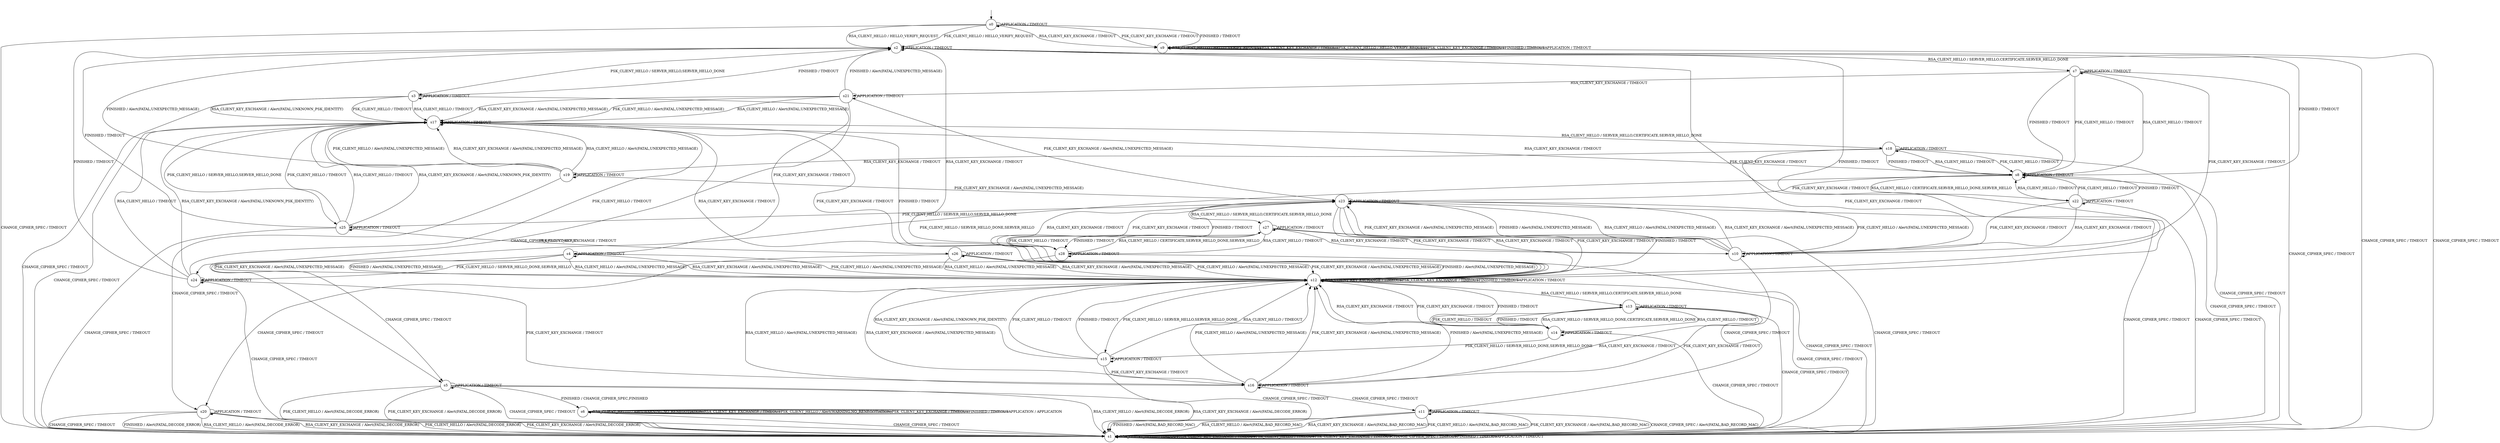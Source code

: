 digraph g {
__start0 [label="" shape="none"];

	s0 [shape="circle" label="s0"];
	s1 [shape="circle" label="s1"];
	s2 [shape="circle" label="s2"];
	s3 [shape="circle" label="s3"];
	s4 [shape="circle" label="s4"];
	s5 [shape="circle" label="s5"];
	s6 [shape="circle" label="s6"];
	s7 [shape="circle" label="s7"];
	s8 [shape="circle" label="s8"];
	s9 [shape="circle" label="s9"];
	s10 [shape="circle" label="s10"];
	s11 [shape="circle" label="s11"];
	s12 [shape="circle" label="s12"];
	s13 [shape="circle" label="s13"];
	s14 [shape="circle" label="s14"];
	s15 [shape="circle" label="s15"];
	s16 [shape="circle" label="s16"];
	s17 [shape="circle" label="s17"];
	s18 [shape="circle" label="s18"];
	s19 [shape="circle" label="s19"];
	s20 [shape="circle" label="s20"];
	s21 [shape="circle" label="s21"];
	s22 [shape="circle" label="s22"];
	s23 [shape="circle" label="s23"];
	s24 [shape="circle" label="s24"];
	s25 [shape="circle" label="s25"];
	s26 [shape="circle" label="s26"];
	s27 [shape="circle" label="s27"];
	s28 [shape="circle" label="s28"];
	s0 -> s2 [label="RSA_CLIENT_HELLO / HELLO_VERIFY_REQUEST"];
	s0 -> s9 [label="RSA_CLIENT_KEY_EXCHANGE / TIMEOUT"];
	s0 -> s2 [label="PSK_CLIENT_HELLO / HELLO_VERIFY_REQUEST"];
	s0 -> s9 [label="PSK_CLIENT_KEY_EXCHANGE / TIMEOUT"];
	s0 -> s1 [label="CHANGE_CIPHER_SPEC / TIMEOUT"];
	s0 -> s9 [label="FINISHED / TIMEOUT"];
	s0 -> s0 [label="APPLICATION / TIMEOUT"];
	s1 -> s1 [label="RSA_CLIENT_HELLO / TIMEOUT"];
	s1 -> s1 [label="RSA_CLIENT_KEY_EXCHANGE / TIMEOUT"];
	s1 -> s1 [label="PSK_CLIENT_HELLO / TIMEOUT"];
	s1 -> s1 [label="PSK_CLIENT_KEY_EXCHANGE / TIMEOUT"];
	s1 -> s1 [label="CHANGE_CIPHER_SPEC / TIMEOUT"];
	s1 -> s1 [label="FINISHED / TIMEOUT"];
	s1 -> s1 [label="APPLICATION / TIMEOUT"];
	s2 -> s7 [label="RSA_CLIENT_HELLO / SERVER_HELLO,CERTIFICATE,SERVER_HELLO_DONE"];
	s2 -> s12 [label="RSA_CLIENT_KEY_EXCHANGE / TIMEOUT"];
	s2 -> s3 [label="PSK_CLIENT_HELLO / SERVER_HELLO,SERVER_HELLO_DONE"];
	s2 -> s12 [label="PSK_CLIENT_KEY_EXCHANGE / TIMEOUT"];
	s2 -> s1 [label="CHANGE_CIPHER_SPEC / TIMEOUT"];
	s2 -> s12 [label="FINISHED / TIMEOUT"];
	s2 -> s2 [label="APPLICATION / TIMEOUT"];
	s3 -> s17 [label="RSA_CLIENT_HELLO / TIMEOUT"];
	s3 -> s17 [label="RSA_CLIENT_KEY_EXCHANGE / Alert(FATAL,UNKNOWN_PSK_IDENTITY)"];
	s3 -> s17 [label="PSK_CLIENT_HELLO / TIMEOUT"];
	s3 -> s4 [label="PSK_CLIENT_KEY_EXCHANGE / TIMEOUT"];
	s3 -> s1 [label="CHANGE_CIPHER_SPEC / TIMEOUT"];
	s3 -> s2 [label="FINISHED / TIMEOUT"];
	s3 -> s3 [label="APPLICATION / TIMEOUT"];
	s4 -> s12 [label="RSA_CLIENT_HELLO / Alert(FATAL,UNEXPECTED_MESSAGE)"];
	s4 -> s12 [label="RSA_CLIENT_KEY_EXCHANGE / Alert(FATAL,UNEXPECTED_MESSAGE)"];
	s4 -> s12 [label="PSK_CLIENT_HELLO / Alert(FATAL,UNEXPECTED_MESSAGE)"];
	s4 -> s12 [label="PSK_CLIENT_KEY_EXCHANGE / Alert(FATAL,UNEXPECTED_MESSAGE)"];
	s4 -> s5 [label="CHANGE_CIPHER_SPEC / TIMEOUT"];
	s4 -> s12 [label="FINISHED / Alert(FATAL,UNEXPECTED_MESSAGE)"];
	s4 -> s4 [label="APPLICATION / TIMEOUT"];
	s5 -> s1 [label="RSA_CLIENT_HELLO / Alert(FATAL,DECODE_ERROR)"];
	s5 -> s1 [label="RSA_CLIENT_KEY_EXCHANGE / Alert(FATAL,DECODE_ERROR)"];
	s5 -> s1 [label="PSK_CLIENT_HELLO / Alert(FATAL,DECODE_ERROR)"];
	s5 -> s1 [label="PSK_CLIENT_KEY_EXCHANGE / Alert(FATAL,DECODE_ERROR)"];
	s5 -> s1 [label="CHANGE_CIPHER_SPEC / TIMEOUT"];
	s5 -> s6 [label="FINISHED / CHANGE_CIPHER_SPEC,FINISHED"];
	s5 -> s5 [label="APPLICATION / TIMEOUT"];
	s6 -> s6 [label="RSA_CLIENT_HELLO / Alert(WARNING,NO_RENEGOTIATION)"];
	s6 -> s6 [label="RSA_CLIENT_KEY_EXCHANGE / TIMEOUT"];
	s6 -> s6 [label="PSK_CLIENT_HELLO / Alert(WARNING,NO_RENEGOTIATION)"];
	s6 -> s6 [label="PSK_CLIENT_KEY_EXCHANGE / TIMEOUT"];
	s6 -> s1 [label="CHANGE_CIPHER_SPEC / TIMEOUT"];
	s6 -> s6 [label="FINISHED / TIMEOUT"];
	s6 -> s6 [label="APPLICATION / APPLICATION"];
	s7 -> s8 [label="RSA_CLIENT_HELLO / TIMEOUT"];
	s7 -> s21 [label="RSA_CLIENT_KEY_EXCHANGE / TIMEOUT"];
	s7 -> s8 [label="PSK_CLIENT_HELLO / TIMEOUT"];
	s7 -> s10 [label="PSK_CLIENT_KEY_EXCHANGE / TIMEOUT"];
	s7 -> s1 [label="CHANGE_CIPHER_SPEC / TIMEOUT"];
	s7 -> s8 [label="FINISHED / TIMEOUT"];
	s7 -> s7 [label="APPLICATION / TIMEOUT"];
	s8 -> s22 [label="RSA_CLIENT_HELLO / CERTIFICATE,SERVER_HELLO_DONE,SERVER_HELLO"];
	s8 -> s17 [label="RSA_CLIENT_KEY_EXCHANGE / TIMEOUT"];
	s8 -> s24 [label="PSK_CLIENT_HELLO / SERVER_HELLO_DONE,SERVER_HELLO"];
	s8 -> s23 [label="PSK_CLIENT_KEY_EXCHANGE / TIMEOUT"];
	s8 -> s1 [label="CHANGE_CIPHER_SPEC / TIMEOUT"];
	s8 -> s2 [label="FINISHED / TIMEOUT"];
	s8 -> s8 [label="APPLICATION / TIMEOUT"];
	s9 -> s9 [label="RSA_CLIENT_HELLO / HELLO_VERIFY_REQUEST"];
	s9 -> s9 [label="RSA_CLIENT_KEY_EXCHANGE / TIMEOUT"];
	s9 -> s9 [label="PSK_CLIENT_HELLO / HELLO_VERIFY_REQUEST"];
	s9 -> s9 [label="PSK_CLIENT_KEY_EXCHANGE / TIMEOUT"];
	s9 -> s1 [label="CHANGE_CIPHER_SPEC / TIMEOUT"];
	s9 -> s9 [label="FINISHED / TIMEOUT"];
	s9 -> s9 [label="APPLICATION / TIMEOUT"];
	s10 -> s23 [label="RSA_CLIENT_HELLO / Alert(FATAL,UNEXPECTED_MESSAGE)"];
	s10 -> s23 [label="RSA_CLIENT_KEY_EXCHANGE / Alert(FATAL,UNEXPECTED_MESSAGE)"];
	s10 -> s23 [label="PSK_CLIENT_HELLO / Alert(FATAL,UNEXPECTED_MESSAGE)"];
	s10 -> s23 [label="PSK_CLIENT_KEY_EXCHANGE / Alert(FATAL,UNEXPECTED_MESSAGE)"];
	s10 -> s11 [label="CHANGE_CIPHER_SPEC / TIMEOUT"];
	s10 -> s23 [label="FINISHED / Alert(FATAL,UNEXPECTED_MESSAGE)"];
	s10 -> s10 [label="APPLICATION / TIMEOUT"];
	s11 -> s1 [label="RSA_CLIENT_HELLO / Alert(FATAL,BAD_RECORD_MAC)"];
	s11 -> s1 [label="RSA_CLIENT_KEY_EXCHANGE / Alert(FATAL,BAD_RECORD_MAC)"];
	s11 -> s1 [label="PSK_CLIENT_HELLO / Alert(FATAL,BAD_RECORD_MAC)"];
	s11 -> s1 [label="PSK_CLIENT_KEY_EXCHANGE / Alert(FATAL,BAD_RECORD_MAC)"];
	s11 -> s1 [label="CHANGE_CIPHER_SPEC / Alert(FATAL,BAD_RECORD_MAC)"];
	s11 -> s1 [label="FINISHED / Alert(FATAL,BAD_RECORD_MAC)"];
	s11 -> s11 [label="APPLICATION / TIMEOUT"];
	s12 -> s13 [label="RSA_CLIENT_HELLO / SERVER_HELLO,CERTIFICATE,SERVER_HELLO_DONE"];
	s12 -> s12 [label="RSA_CLIENT_KEY_EXCHANGE / TIMEOUT"];
	s12 -> s15 [label="PSK_CLIENT_HELLO / SERVER_HELLO,SERVER_HELLO_DONE"];
	s12 -> s12 [label="PSK_CLIENT_KEY_EXCHANGE / TIMEOUT"];
	s12 -> s1 [label="CHANGE_CIPHER_SPEC / TIMEOUT"];
	s12 -> s12 [label="FINISHED / TIMEOUT"];
	s12 -> s12 [label="APPLICATION / TIMEOUT"];
	s13 -> s14 [label="RSA_CLIENT_HELLO / TIMEOUT"];
	s13 -> s16 [label="RSA_CLIENT_KEY_EXCHANGE / TIMEOUT"];
	s13 -> s14 [label="PSK_CLIENT_HELLO / TIMEOUT"];
	s13 -> s16 [label="PSK_CLIENT_KEY_EXCHANGE / TIMEOUT"];
	s13 -> s1 [label="CHANGE_CIPHER_SPEC / TIMEOUT"];
	s13 -> s14 [label="FINISHED / TIMEOUT"];
	s13 -> s13 [label="APPLICATION / TIMEOUT"];
	s14 -> s13 [label="RSA_CLIENT_HELLO / SERVER_HELLO_DONE,CERTIFICATE,SERVER_HELLO_DONE"];
	s14 -> s12 [label="RSA_CLIENT_KEY_EXCHANGE / TIMEOUT"];
	s14 -> s15 [label="PSK_CLIENT_HELLO / SERVER_HELLO_DONE,SERVER_HELLO_DONE"];
	s14 -> s12 [label="PSK_CLIENT_KEY_EXCHANGE / TIMEOUT"];
	s14 -> s1 [label="CHANGE_CIPHER_SPEC / TIMEOUT"];
	s14 -> s12 [label="FINISHED / TIMEOUT"];
	s14 -> s14 [label="APPLICATION / TIMEOUT"];
	s15 -> s12 [label="RSA_CLIENT_HELLO / TIMEOUT"];
	s15 -> s12 [label="RSA_CLIENT_KEY_EXCHANGE / Alert(FATAL,UNKNOWN_PSK_IDENTITY)"];
	s15 -> s12 [label="PSK_CLIENT_HELLO / TIMEOUT"];
	s15 -> s16 [label="PSK_CLIENT_KEY_EXCHANGE / TIMEOUT"];
	s15 -> s1 [label="CHANGE_CIPHER_SPEC / TIMEOUT"];
	s15 -> s12 [label="FINISHED / TIMEOUT"];
	s15 -> s15 [label="APPLICATION / TIMEOUT"];
	s16 -> s12 [label="RSA_CLIENT_HELLO / Alert(FATAL,UNEXPECTED_MESSAGE)"];
	s16 -> s12 [label="RSA_CLIENT_KEY_EXCHANGE / Alert(FATAL,UNEXPECTED_MESSAGE)"];
	s16 -> s12 [label="PSK_CLIENT_HELLO / Alert(FATAL,UNEXPECTED_MESSAGE)"];
	s16 -> s12 [label="PSK_CLIENT_KEY_EXCHANGE / Alert(FATAL,UNEXPECTED_MESSAGE)"];
	s16 -> s11 [label="CHANGE_CIPHER_SPEC / TIMEOUT"];
	s16 -> s12 [label="FINISHED / Alert(FATAL,UNEXPECTED_MESSAGE)"];
	s16 -> s16 [label="APPLICATION / TIMEOUT"];
	s17 -> s18 [label="RSA_CLIENT_HELLO / SERVER_HELLO,CERTIFICATE,SERVER_HELLO_DONE"];
	s17 -> s12 [label="RSA_CLIENT_KEY_EXCHANGE / TIMEOUT"];
	s17 -> s25 [label="PSK_CLIENT_HELLO / SERVER_HELLO,SERVER_HELLO_DONE"];
	s17 -> s12 [label="PSK_CLIENT_KEY_EXCHANGE / TIMEOUT"];
	s17 -> s1 [label="CHANGE_CIPHER_SPEC / TIMEOUT"];
	s17 -> s12 [label="FINISHED / TIMEOUT"];
	s17 -> s17 [label="APPLICATION / TIMEOUT"];
	s18 -> s8 [label="RSA_CLIENT_HELLO / TIMEOUT"];
	s18 -> s19 [label="RSA_CLIENT_KEY_EXCHANGE / TIMEOUT"];
	s18 -> s8 [label="PSK_CLIENT_HELLO / TIMEOUT"];
	s18 -> s10 [label="PSK_CLIENT_KEY_EXCHANGE / TIMEOUT"];
	s18 -> s1 [label="CHANGE_CIPHER_SPEC / TIMEOUT"];
	s18 -> s8 [label="FINISHED / TIMEOUT"];
	s18 -> s18 [label="APPLICATION / TIMEOUT"];
	s19 -> s17 [label="RSA_CLIENT_HELLO / Alert(FATAL,UNEXPECTED_MESSAGE)"];
	s19 -> s17 [label="RSA_CLIENT_KEY_EXCHANGE / Alert(FATAL,UNEXPECTED_MESSAGE)"];
	s19 -> s17 [label="PSK_CLIENT_HELLO / Alert(FATAL,UNEXPECTED_MESSAGE)"];
	s19 -> s23 [label="PSK_CLIENT_KEY_EXCHANGE / Alert(FATAL,UNEXPECTED_MESSAGE)"];
	s19 -> s20 [label="CHANGE_CIPHER_SPEC / TIMEOUT"];
	s19 -> s2 [label="FINISHED / Alert(FATAL,UNEXPECTED_MESSAGE)"];
	s19 -> s19 [label="APPLICATION / TIMEOUT"];
	s20 -> s1 [label="RSA_CLIENT_HELLO / Alert(FATAL,DECODE_ERROR)"];
	s20 -> s1 [label="RSA_CLIENT_KEY_EXCHANGE / Alert(FATAL,DECODE_ERROR)"];
	s20 -> s1 [label="PSK_CLIENT_HELLO / Alert(FATAL,DECODE_ERROR)"];
	s20 -> s1 [label="PSK_CLIENT_KEY_EXCHANGE / Alert(FATAL,DECODE_ERROR)"];
	s20 -> s1 [label="CHANGE_CIPHER_SPEC / TIMEOUT"];
	s20 -> s1 [label="FINISHED / Alert(FATAL,DECODE_ERROR)"];
	s20 -> s20 [label="APPLICATION / TIMEOUT"];
	s21 -> s17 [label="RSA_CLIENT_HELLO / Alert(FATAL,UNEXPECTED_MESSAGE)"];
	s21 -> s17 [label="RSA_CLIENT_KEY_EXCHANGE / Alert(FATAL,UNEXPECTED_MESSAGE)"];
	s21 -> s17 [label="PSK_CLIENT_HELLO / Alert(FATAL,UNEXPECTED_MESSAGE)"];
	s21 -> s23 [label="PSK_CLIENT_KEY_EXCHANGE / Alert(FATAL,UNEXPECTED_MESSAGE)"];
	s21 -> s5 [label="CHANGE_CIPHER_SPEC / TIMEOUT"];
	s21 -> s2 [label="FINISHED / Alert(FATAL,UNEXPECTED_MESSAGE)"];
	s21 -> s21 [label="APPLICATION / TIMEOUT"];
	s22 -> s8 [label="RSA_CLIENT_HELLO / TIMEOUT"];
	s22 -> s10 [label="RSA_CLIENT_KEY_EXCHANGE / TIMEOUT"];
	s22 -> s8 [label="PSK_CLIENT_HELLO / TIMEOUT"];
	s22 -> s10 [label="PSK_CLIENT_KEY_EXCHANGE / TIMEOUT"];
	s22 -> s1 [label="CHANGE_CIPHER_SPEC / TIMEOUT"];
	s22 -> s8 [label="FINISHED / TIMEOUT"];
	s22 -> s22 [label="APPLICATION / TIMEOUT"];
	s23 -> s27 [label="RSA_CLIENT_HELLO / SERVER_HELLO,CERTIFICATE,SERVER_HELLO_DONE"];
	s23 -> s12 [label="RSA_CLIENT_KEY_EXCHANGE / TIMEOUT"];
	s23 -> s25 [label="PSK_CLIENT_HELLO / SERVER_HELLO,SERVER_HELLO_DONE"];
	s23 -> s12 [label="PSK_CLIENT_KEY_EXCHANGE / TIMEOUT"];
	s23 -> s1 [label="CHANGE_CIPHER_SPEC / TIMEOUT"];
	s23 -> s12 [label="FINISHED / TIMEOUT"];
	s23 -> s23 [label="APPLICATION / TIMEOUT"];
	s24 -> s17 [label="RSA_CLIENT_HELLO / TIMEOUT"];
	s24 -> s17 [label="RSA_CLIENT_KEY_EXCHANGE / Alert(FATAL,UNKNOWN_PSK_IDENTITY)"];
	s24 -> s17 [label="PSK_CLIENT_HELLO / TIMEOUT"];
	s24 -> s16 [label="PSK_CLIENT_KEY_EXCHANGE / TIMEOUT"];
	s24 -> s1 [label="CHANGE_CIPHER_SPEC / TIMEOUT"];
	s24 -> s2 [label="FINISHED / TIMEOUT"];
	s24 -> s24 [label="APPLICATION / TIMEOUT"];
	s25 -> s17 [label="RSA_CLIENT_HELLO / TIMEOUT"];
	s25 -> s17 [label="RSA_CLIENT_KEY_EXCHANGE / Alert(FATAL,UNKNOWN_PSK_IDENTITY)"];
	s25 -> s17 [label="PSK_CLIENT_HELLO / TIMEOUT"];
	s25 -> s26 [label="PSK_CLIENT_KEY_EXCHANGE / TIMEOUT"];
	s25 -> s1 [label="CHANGE_CIPHER_SPEC / TIMEOUT"];
	s25 -> s2 [label="FINISHED / TIMEOUT"];
	s25 -> s25 [label="APPLICATION / TIMEOUT"];
	s26 -> s12 [label="RSA_CLIENT_HELLO / Alert(FATAL,UNEXPECTED_MESSAGE)"];
	s26 -> s12 [label="RSA_CLIENT_KEY_EXCHANGE / Alert(FATAL,UNEXPECTED_MESSAGE)"];
	s26 -> s12 [label="PSK_CLIENT_HELLO / Alert(FATAL,UNEXPECTED_MESSAGE)"];
	s26 -> s12 [label="PSK_CLIENT_KEY_EXCHANGE / Alert(FATAL,UNEXPECTED_MESSAGE)"];
	s26 -> s20 [label="CHANGE_CIPHER_SPEC / TIMEOUT"];
	s26 -> s12 [label="FINISHED / Alert(FATAL,UNEXPECTED_MESSAGE)"];
	s26 -> s26 [label="APPLICATION / TIMEOUT"];
	s27 -> s28 [label="RSA_CLIENT_HELLO / TIMEOUT"];
	s27 -> s10 [label="RSA_CLIENT_KEY_EXCHANGE / TIMEOUT"];
	s27 -> s28 [label="PSK_CLIENT_HELLO / TIMEOUT"];
	s27 -> s10 [label="PSK_CLIENT_KEY_EXCHANGE / TIMEOUT"];
	s27 -> s1 [label="CHANGE_CIPHER_SPEC / TIMEOUT"];
	s27 -> s28 [label="FINISHED / TIMEOUT"];
	s27 -> s27 [label="APPLICATION / TIMEOUT"];
	s28 -> s27 [label="RSA_CLIENT_HELLO / CERTIFICATE,SERVER_HELLO_DONE,SERVER_HELLO"];
	s28 -> s23 [label="RSA_CLIENT_KEY_EXCHANGE / TIMEOUT"];
	s28 -> s24 [label="PSK_CLIENT_HELLO / SERVER_HELLO_DONE,SERVER_HELLO"];
	s28 -> s23 [label="PSK_CLIENT_KEY_EXCHANGE / TIMEOUT"];
	s28 -> s1 [label="CHANGE_CIPHER_SPEC / TIMEOUT"];
	s28 -> s23 [label="FINISHED / TIMEOUT"];
	s28 -> s28 [label="APPLICATION / TIMEOUT"];

__start0 -> s0;
}
